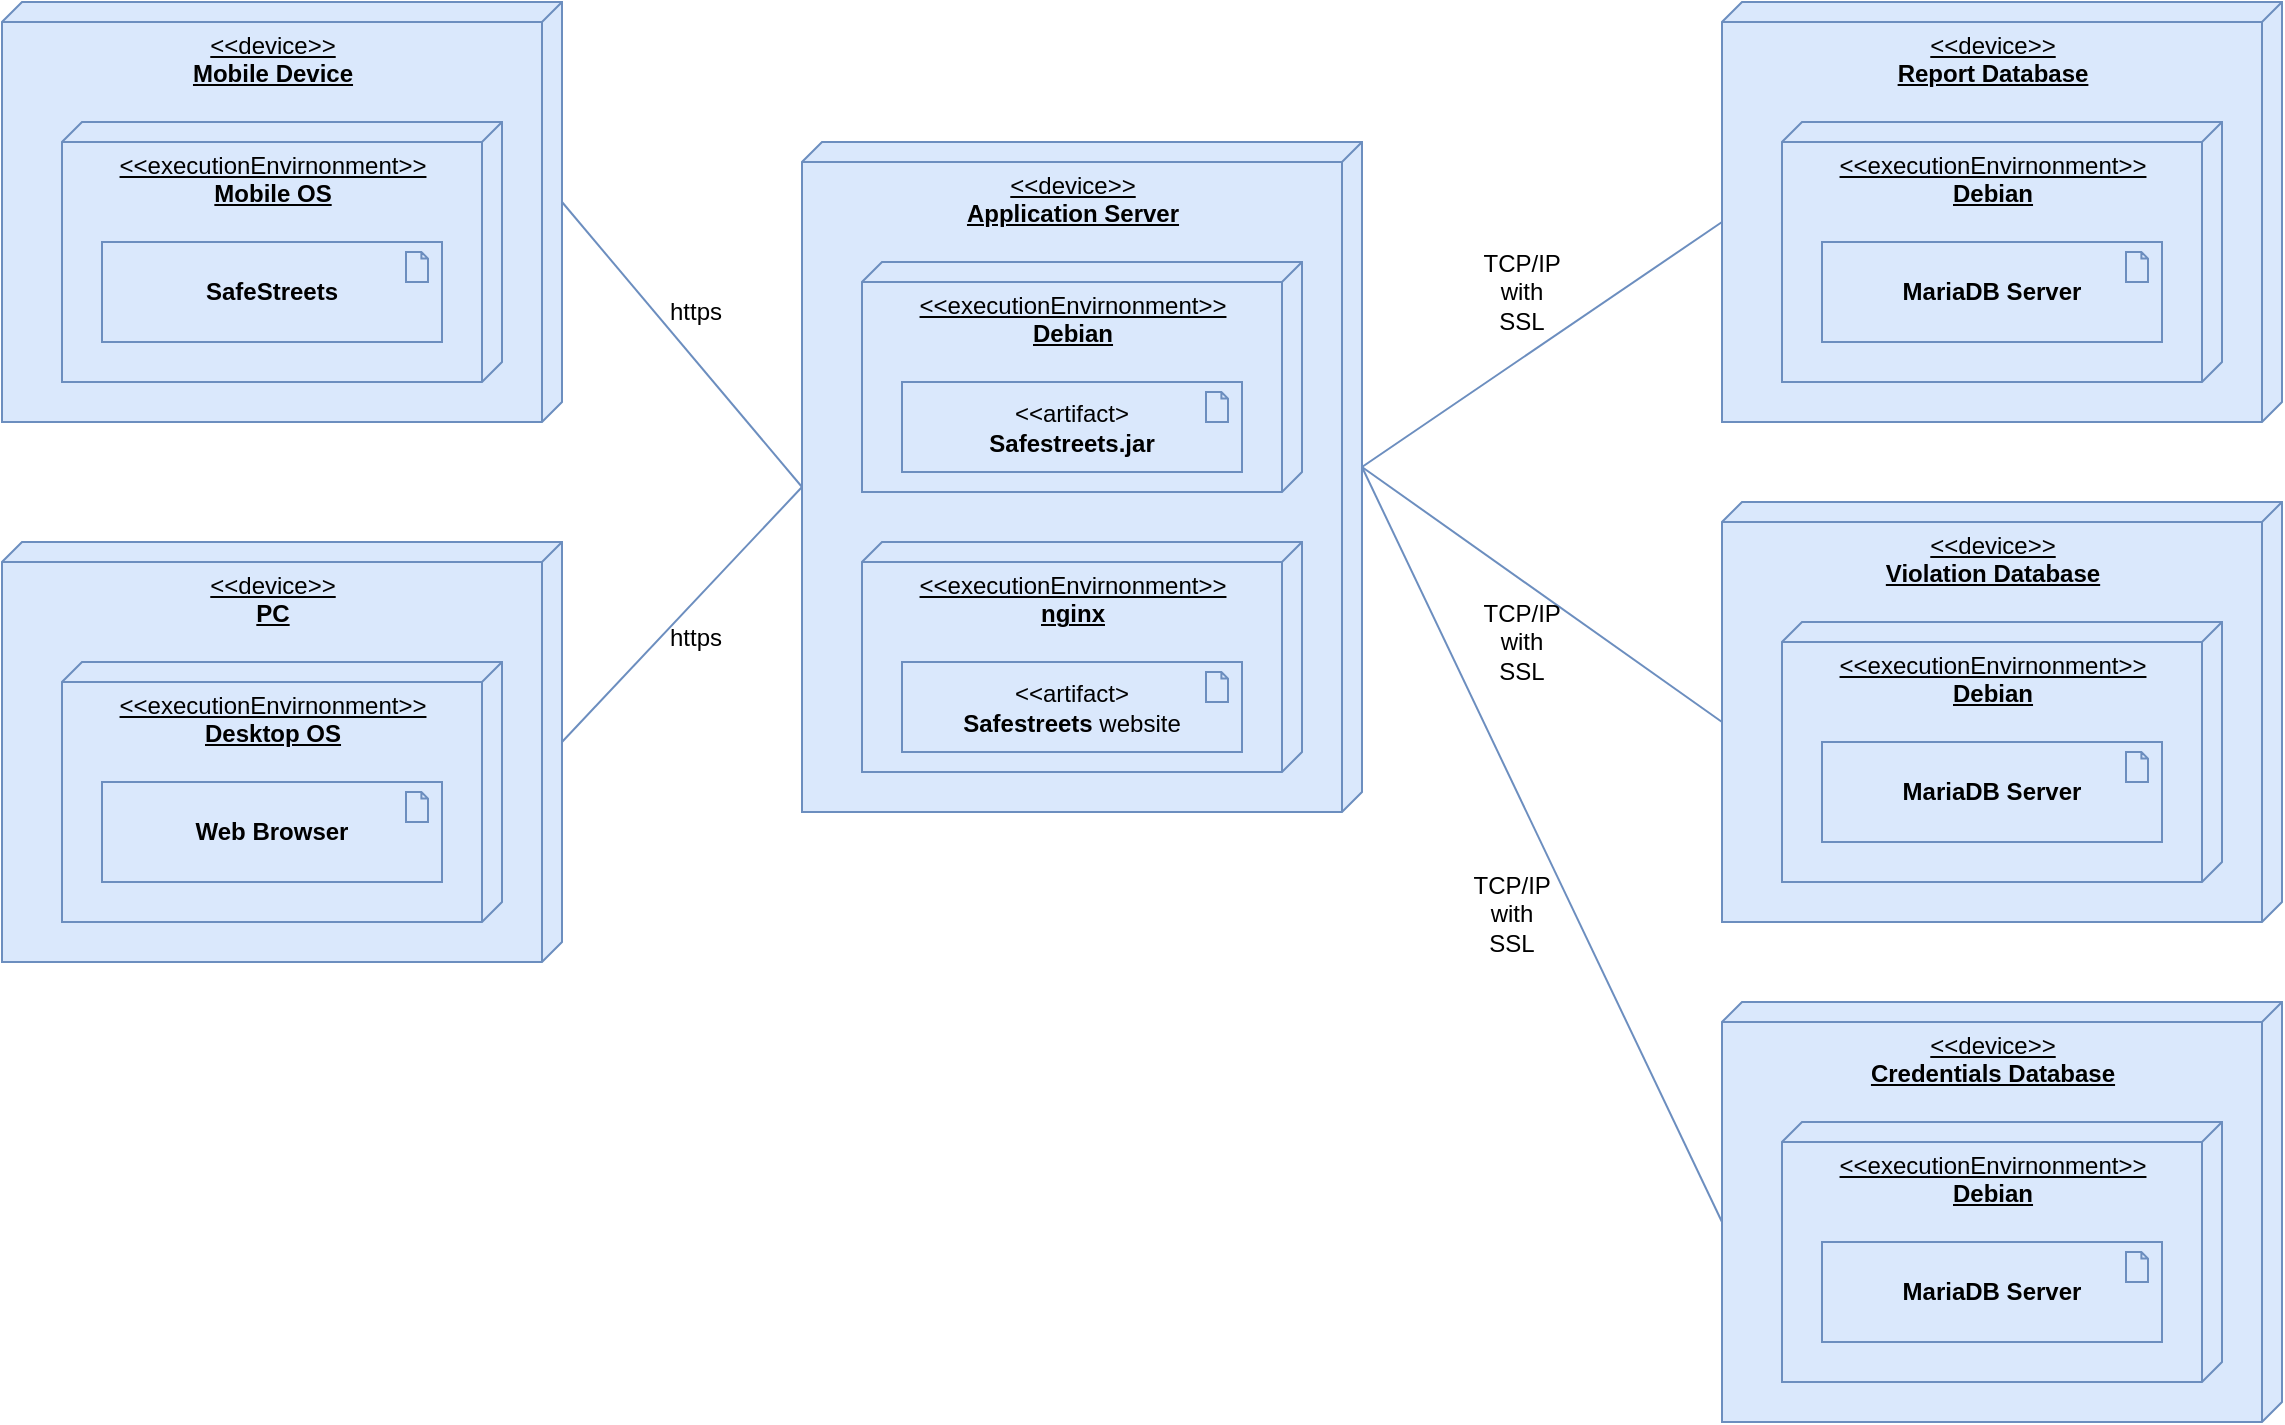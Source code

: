 <mxfile version="12.3.2" type="device" pages="1"><diagram id="tTqO_leDjzMfY8P9uD9j" name="Page-1"><mxGraphModel dx="1420" dy="749" grid="1" gridSize="10" guides="1" tooltips="1" connect="1" arrows="1" fold="1" page="1" pageScale="1" pageWidth="850" pageHeight="1100" math="0" shadow="0"><root><mxCell id="0"/><mxCell id="1" parent="0"/><mxCell id="USYsD2cWm5Nhx2LdeEqW-1" value="&lt;div&gt;&amp;lt;&amp;lt;device&amp;gt;&amp;gt;&lt;/div&gt;&lt;div&gt;&lt;b&gt;Mobile Device&lt;/b&gt;&lt;br&gt;&lt;/div&gt;" style="verticalAlign=top;align=center;spacingTop=8;spacingLeft=2;spacingRight=12;shape=cube;size=10;direction=south;fontStyle=4;html=1;fillColor=#dae8fc;strokeColor=#6c8ebf;" parent="1" vertex="1"><mxGeometry width="280" height="210" as="geometry"/></mxCell><mxCell id="USYsD2cWm5Nhx2LdeEqW-2" value="&lt;div align=&quot;center&quot;&gt;&amp;lt;&amp;lt;executionEnvirnonment&amp;gt;&amp;gt;&lt;/div&gt;&lt;div align=&quot;center&quot;&gt;&lt;b&gt;Mobile OS&lt;/b&gt;&lt;br&gt;&lt;/div&gt;" style="verticalAlign=top;align=center;spacingTop=8;spacingLeft=2;spacingRight=12;shape=cube;size=10;direction=south;fontStyle=4;html=1;fillColor=#dae8fc;strokeColor=#6c8ebf;" parent="1" vertex="1"><mxGeometry x="30" y="60" width="220" height="130" as="geometry"/></mxCell><mxCell id="USYsD2cWm5Nhx2LdeEqW-10" value="&lt;b&gt;SafeStreets&lt;/b&gt;" style="html=1;outlineConnect=0;whiteSpace=wrap;fillColor=#dae8fc;shape=mxgraph.archimate.application;appType=artifact;strokeColor=#6c8ebf;" parent="1" vertex="1"><mxGeometry x="50" y="120" width="170" height="50" as="geometry"/></mxCell><mxCell id="USYsD2cWm5Nhx2LdeEqW-13" value="&lt;div&gt;&amp;lt;&amp;lt;device&amp;gt;&amp;gt;&lt;/div&gt;&lt;div&gt;&lt;b&gt;PC&lt;br&gt;&lt;/b&gt;&lt;/div&gt;" style="verticalAlign=top;align=center;spacingTop=8;spacingLeft=2;spacingRight=12;shape=cube;size=10;direction=south;fontStyle=4;html=1;fillColor=#dae8fc;strokeColor=#6c8ebf;" parent="1" vertex="1"><mxGeometry y="270" width="280" height="210" as="geometry"/></mxCell><mxCell id="USYsD2cWm5Nhx2LdeEqW-14" value="&lt;div align=&quot;center&quot;&gt;&amp;lt;&amp;lt;executionEnvirnonment&amp;gt;&amp;gt;&lt;/div&gt;&lt;div align=&quot;center&quot;&gt;&lt;b&gt;Desktop OS&lt;/b&gt;&lt;br&gt;&lt;/div&gt;" style="verticalAlign=top;align=center;spacingTop=8;spacingLeft=2;spacingRight=12;shape=cube;size=10;direction=south;fontStyle=4;html=1;fillColor=#dae8fc;strokeColor=#6c8ebf;" parent="1" vertex="1"><mxGeometry x="30" y="330" width="220" height="130" as="geometry"/></mxCell><mxCell id="USYsD2cWm5Nhx2LdeEqW-15" value="&lt;b&gt;Web Browser&lt;br&gt;&lt;/b&gt;" style="html=1;outlineConnect=0;whiteSpace=wrap;fillColor=#dae8fc;shape=mxgraph.archimate.application;appType=artifact;strokeColor=#6c8ebf;" parent="1" vertex="1"><mxGeometry x="50" y="390" width="170" height="50" as="geometry"/></mxCell><mxCell id="USYsD2cWm5Nhx2LdeEqW-16" value="&lt;div&gt;&amp;lt;&amp;lt;device&amp;gt;&amp;gt;&lt;/div&gt;&lt;div&gt;&lt;b&gt;Application Server&lt;/b&gt;&lt;br&gt;&lt;/div&gt;" style="verticalAlign=top;align=center;spacingTop=8;spacingLeft=2;spacingRight=12;shape=cube;size=10;direction=south;fontStyle=4;html=1;fillColor=#dae8fc;strokeColor=#6c8ebf;" parent="1" vertex="1"><mxGeometry x="400" y="70" width="280" height="335" as="geometry"/></mxCell><mxCell id="USYsD2cWm5Nhx2LdeEqW-17" value="&lt;div align=&quot;center&quot;&gt;&amp;lt;&amp;lt;executionEnvirnonment&amp;gt;&amp;gt;&lt;/div&gt;&lt;div align=&quot;center&quot;&gt;&lt;b&gt;Debian&lt;/b&gt;&lt;br&gt;&lt;/div&gt;" style="verticalAlign=top;align=center;spacingTop=8;spacingLeft=2;spacingRight=12;shape=cube;size=10;direction=south;fontStyle=4;html=1;fillColor=#dae8fc;strokeColor=#6c8ebf;" parent="1" vertex="1"><mxGeometry x="430" y="130" width="220" height="115" as="geometry"/></mxCell><mxCell id="USYsD2cWm5Nhx2LdeEqW-18" value="&lt;div&gt;&amp;lt;&amp;lt;artifact&amp;gt;&lt;/div&gt;&lt;div&gt;&lt;b&gt;Safestreets.jar&lt;/b&gt;&lt;/div&gt;" style="html=1;outlineConnect=0;whiteSpace=wrap;fillColor=#dae8fc;shape=mxgraph.archimate.application;appType=artifact;strokeColor=#6c8ebf;" parent="1" vertex="1"><mxGeometry x="450" y="190" width="170" height="45" as="geometry"/></mxCell><mxCell id="USYsD2cWm5Nhx2LdeEqW-21" value="&lt;div align=&quot;center&quot;&gt;&amp;lt;&amp;lt;executionEnvirnonment&amp;gt;&amp;gt;&lt;/div&gt;&lt;div align=&quot;center&quot;&gt;&lt;b&gt;nginx&lt;/b&gt;&lt;br&gt;&lt;/div&gt;" style="verticalAlign=top;align=center;spacingTop=8;spacingLeft=2;spacingRight=12;shape=cube;size=10;direction=south;fontStyle=4;html=1;fillColor=#dae8fc;strokeColor=#6c8ebf;" parent="1" vertex="1"><mxGeometry x="430" y="270" width="220" height="115" as="geometry"/></mxCell><mxCell id="USYsD2cWm5Nhx2LdeEqW-22" value="&lt;div&gt;&amp;lt;&amp;lt;artifact&amp;gt;&lt;/div&gt;&lt;div&gt;&lt;b&gt;Safestreets&lt;/b&gt; website&lt;br&gt;&lt;/div&gt;" style="html=1;outlineConnect=0;whiteSpace=wrap;fillColor=#dae8fc;shape=mxgraph.archimate.application;appType=artifact;strokeColor=#6c8ebf;" parent="1" vertex="1"><mxGeometry x="450" y="330" width="170" height="45" as="geometry"/></mxCell><mxCell id="USYsD2cWm5Nhx2LdeEqW-25" value="" style="endArrow=none;html=1;entryX=0;entryY=0;entryDx=100;entryDy=0;entryPerimeter=0;exitX=0;exitY=0;exitDx=172.5;exitDy=280;exitPerimeter=0;fillColor=#dae8fc;strokeColor=#6c8ebf;" parent="1" source="USYsD2cWm5Nhx2LdeEqW-16" target="USYsD2cWm5Nhx2LdeEqW-1" edge="1"><mxGeometry width="50" height="50" relative="1" as="geometry"><mxPoint x="10" y="550" as="sourcePoint"/><mxPoint x="60" y="500" as="targetPoint"/></mxGeometry></mxCell><mxCell id="USYsD2cWm5Nhx2LdeEqW-26" value="" style="endArrow=none;html=1;entryX=0;entryY=0;entryDx=172.5;entryDy=280;entryPerimeter=0;exitX=0;exitY=0;exitDx=100;exitDy=0;exitPerimeter=0;fillColor=#dae8fc;strokeColor=#6c8ebf;" parent="1" source="USYsD2cWm5Nhx2LdeEqW-13" target="USYsD2cWm5Nhx2LdeEqW-16" edge="1"><mxGeometry width="50" height="50" relative="1" as="geometry"><mxPoint x="10" y="550" as="sourcePoint"/><mxPoint x="60" y="500" as="targetPoint"/></mxGeometry></mxCell><mxCell id="USYsD2cWm5Nhx2LdeEqW-27" value="https" style="text;html=1;align=center;verticalAlign=middle;whiteSpace=wrap;rounded=0;" parent="1" vertex="1"><mxGeometry x="327" y="145" width="40" height="20" as="geometry"/></mxCell><mxCell id="USYsD2cWm5Nhx2LdeEqW-29" value="https" style="text;html=1;align=center;verticalAlign=middle;whiteSpace=wrap;rounded=0;" parent="1" vertex="1"><mxGeometry x="327" y="308" width="40" height="20" as="geometry"/></mxCell><mxCell id="n4mPB9QhMu-it3i3Ruqk-1" value="&lt;div&gt;&amp;lt;&amp;lt;device&amp;gt;&amp;gt;&lt;/div&gt;&lt;div&gt;&lt;b&gt;Report Database&lt;br&gt;&lt;/b&gt;&lt;/div&gt;" style="verticalAlign=top;align=center;spacingTop=8;spacingLeft=2;spacingRight=12;shape=cube;size=10;direction=south;fontStyle=4;html=1;fillColor=#dae8fc;strokeColor=#6c8ebf;" vertex="1" parent="1"><mxGeometry x="860" width="280" height="210" as="geometry"/></mxCell><mxCell id="n4mPB9QhMu-it3i3Ruqk-2" value="&lt;div align=&quot;center&quot;&gt;&amp;lt;&amp;lt;executionEnvirnonment&amp;gt;&amp;gt;&lt;/div&gt;&lt;div align=&quot;center&quot;&gt;&lt;b&gt;Debian&lt;/b&gt;&lt;br&gt;&lt;/div&gt;" style="verticalAlign=top;align=center;spacingTop=8;spacingLeft=2;spacingRight=12;shape=cube;size=10;direction=south;fontStyle=4;html=1;fillColor=#dae8fc;strokeColor=#6c8ebf;" vertex="1" parent="1"><mxGeometry x="890" y="60" width="220" height="130" as="geometry"/></mxCell><mxCell id="n4mPB9QhMu-it3i3Ruqk-3" value="&lt;b&gt;MariaDB Server&lt;/b&gt;" style="html=1;outlineConnect=0;whiteSpace=wrap;fillColor=#dae8fc;shape=mxgraph.archimate.application;appType=artifact;strokeColor=#6c8ebf;" vertex="1" parent="1"><mxGeometry x="910" y="120" width="170" height="50" as="geometry"/></mxCell><mxCell id="n4mPB9QhMu-it3i3Ruqk-10" value="&lt;div&gt;&amp;lt;&amp;lt;device&amp;gt;&amp;gt;&lt;b&gt;&lt;br&gt;&lt;/b&gt;&lt;/div&gt;&lt;div&gt;&lt;b&gt;Violation Database&lt;br&gt;&lt;/b&gt;&lt;/div&gt;" style="verticalAlign=top;align=center;spacingTop=8;spacingLeft=2;spacingRight=12;shape=cube;size=10;direction=south;fontStyle=4;html=1;fillColor=#dae8fc;strokeColor=#6c8ebf;" vertex="1" parent="1"><mxGeometry x="860" y="250" width="280" height="210" as="geometry"/></mxCell><mxCell id="n4mPB9QhMu-it3i3Ruqk-11" value="&lt;div align=&quot;center&quot;&gt;&amp;lt;&amp;lt;executionEnvirnonment&amp;gt;&amp;gt;&lt;/div&gt;&lt;div align=&quot;center&quot;&gt;&lt;b&gt;Debian&lt;/b&gt;&lt;br&gt;&lt;/div&gt;" style="verticalAlign=top;align=center;spacingTop=8;spacingLeft=2;spacingRight=12;shape=cube;size=10;direction=south;fontStyle=4;html=1;fillColor=#dae8fc;strokeColor=#6c8ebf;" vertex="1" parent="1"><mxGeometry x="890" y="310" width="220" height="130" as="geometry"/></mxCell><mxCell id="n4mPB9QhMu-it3i3Ruqk-12" value="&lt;b&gt;MariaDB Server&lt;/b&gt;" style="html=1;outlineConnect=0;whiteSpace=wrap;fillColor=#dae8fc;shape=mxgraph.archimate.application;appType=artifact;strokeColor=#6c8ebf;" vertex="1" parent="1"><mxGeometry x="910" y="370" width="170" height="50" as="geometry"/></mxCell><mxCell id="n4mPB9QhMu-it3i3Ruqk-15" value="" style="endArrow=none;html=1;entryX=0;entryY=0;entryDx=162.5;entryDy=0;entryPerimeter=0;exitX=0;exitY=0;exitDx=110;exitDy=280;exitPerimeter=0;fillColor=#dae8fc;strokeColor=#6c8ebf;" edge="1" parent="1" source="n4mPB9QhMu-it3i3Ruqk-1" target="USYsD2cWm5Nhx2LdeEqW-16"><mxGeometry width="50" height="50" relative="1" as="geometry"><mxPoint x="30" y="550" as="sourcePoint"/><mxPoint x="80" y="500" as="targetPoint"/></mxGeometry></mxCell><mxCell id="n4mPB9QhMu-it3i3Ruqk-16" value="" style="endArrow=none;html=1;entryX=0;entryY=0;entryDx=162.5;entryDy=0;entryPerimeter=0;exitX=0;exitY=0;exitDx=110;exitDy=280;exitPerimeter=0;fillColor=#dae8fc;strokeColor=#6c8ebf;" edge="1" parent="1" source="n4mPB9QhMu-it3i3Ruqk-10" target="USYsD2cWm5Nhx2LdeEqW-16"><mxGeometry width="50" height="50" relative="1" as="geometry"><mxPoint x="870" y="120" as="sourcePoint"/><mxPoint x="690" y="242.5" as="targetPoint"/></mxGeometry></mxCell><mxCell id="n4mPB9QhMu-it3i3Ruqk-17" value="TCP/IP with SSL" style="text;html=1;align=center;verticalAlign=middle;whiteSpace=wrap;rounded=0;" vertex="1" parent="1"><mxGeometry x="740" y="135" width="40" height="20" as="geometry"/></mxCell><mxCell id="n4mPB9QhMu-it3i3Ruqk-18" value="TCP/IP with SSL" style="text;html=1;align=center;verticalAlign=middle;whiteSpace=wrap;rounded=0;" vertex="1" parent="1"><mxGeometry x="740" y="310" width="40" height="20" as="geometry"/></mxCell><mxCell id="n4mPB9QhMu-it3i3Ruqk-21" value="&lt;div&gt;&amp;lt;&amp;lt;device&amp;gt;&amp;gt;&lt;b&gt;&lt;br&gt;&lt;/b&gt;&lt;/div&gt;&lt;div&gt;&lt;b&gt;Credentials Database&lt;br&gt;&lt;/b&gt;&lt;/div&gt;" style="verticalAlign=top;align=center;spacingTop=8;spacingLeft=2;spacingRight=12;shape=cube;size=10;direction=south;fontStyle=4;html=1;fillColor=#dae8fc;strokeColor=#6c8ebf;" vertex="1" parent="1"><mxGeometry x="860" y="500" width="280" height="210" as="geometry"/></mxCell><mxCell id="n4mPB9QhMu-it3i3Ruqk-22" value="&lt;div align=&quot;center&quot;&gt;&amp;lt;&amp;lt;executionEnvirnonment&amp;gt;&amp;gt;&lt;/div&gt;&lt;div align=&quot;center&quot;&gt;&lt;b&gt;Debian&lt;/b&gt;&lt;br&gt;&lt;/div&gt;" style="verticalAlign=top;align=center;spacingTop=8;spacingLeft=2;spacingRight=12;shape=cube;size=10;direction=south;fontStyle=4;html=1;fillColor=#dae8fc;strokeColor=#6c8ebf;" vertex="1" parent="1"><mxGeometry x="890" y="560" width="220" height="130" as="geometry"/></mxCell><mxCell id="n4mPB9QhMu-it3i3Ruqk-23" value="&lt;b&gt;MariaDB Server&lt;/b&gt;" style="html=1;outlineConnect=0;whiteSpace=wrap;fillColor=#dae8fc;shape=mxgraph.archimate.application;appType=artifact;strokeColor=#6c8ebf;" vertex="1" parent="1"><mxGeometry x="910" y="620" width="170" height="50" as="geometry"/></mxCell><mxCell id="n4mPB9QhMu-it3i3Ruqk-24" value="" style="endArrow=none;html=1;entryX=0;entryY=0;entryDx=162.5;entryDy=0;entryPerimeter=0;exitX=0;exitY=0;exitDx=110;exitDy=280;exitPerimeter=0;fillColor=#dae8fc;strokeColor=#6c8ebf;" edge="1" parent="1" source="n4mPB9QhMu-it3i3Ruqk-21" target="USYsD2cWm5Nhx2LdeEqW-16"><mxGeometry width="50" height="50" relative="1" as="geometry"><mxPoint x="10" y="780" as="sourcePoint"/><mxPoint x="60" y="730" as="targetPoint"/></mxGeometry></mxCell><mxCell id="n4mPB9QhMu-it3i3Ruqk-25" value="TCP/IP with SSL" style="text;html=1;align=center;verticalAlign=middle;whiteSpace=wrap;rounded=0;" vertex="1" parent="1"><mxGeometry x="735" y="446" width="40" height="20" as="geometry"/></mxCell></root></mxGraphModel></diagram></mxfile>